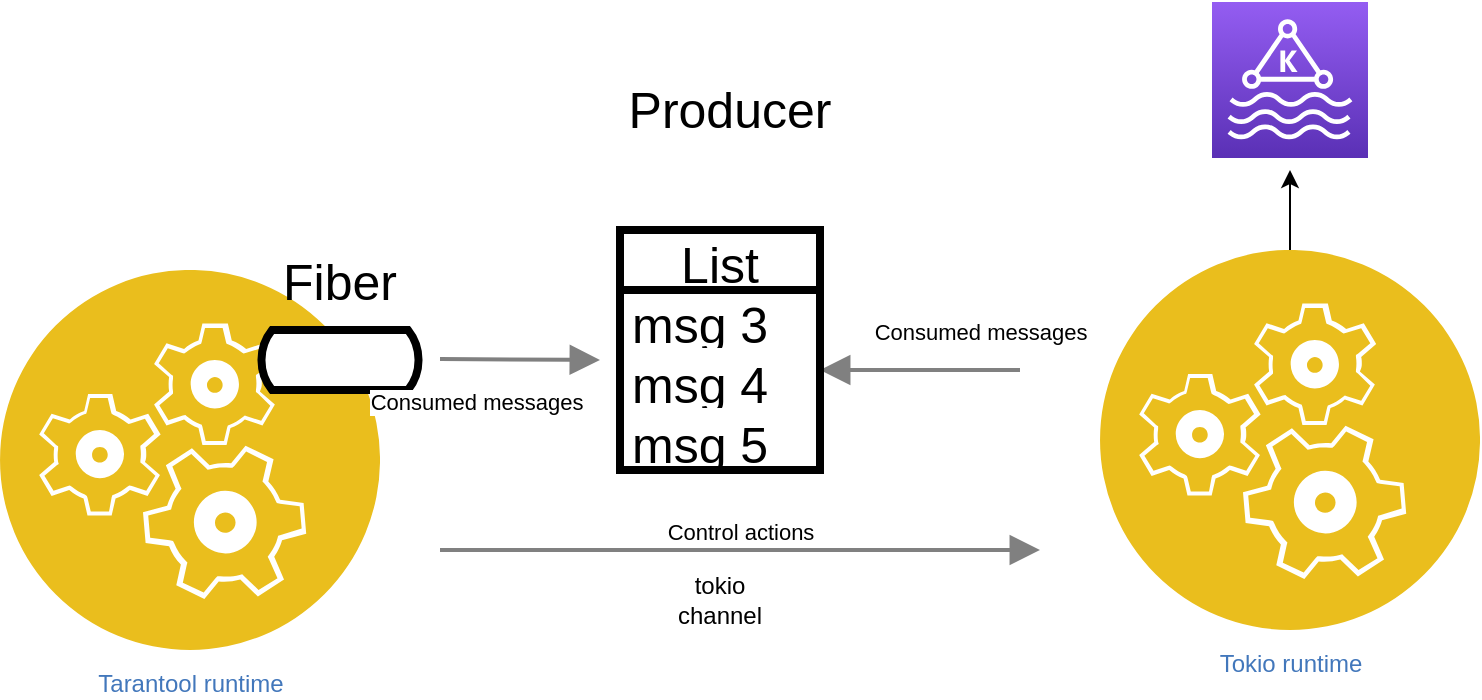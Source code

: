 <mxfile version="20.3.3" type="github">
  <diagram id="BBdMV6wN7t9QVAJxf9YU" name="Страница 1">
    <mxGraphModel dx="1422" dy="719" grid="1" gridSize="10" guides="1" tooltips="1" connect="1" arrows="1" fold="1" page="1" pageScale="1" pageWidth="827" pageHeight="1169" math="0" shadow="0">
      <root>
        <mxCell id="0" />
        <mxCell id="1" parent="0" />
        <mxCell id="xX1d_u2cj6ISWFL5Umoz-1" value="Tarantool runtime" style="aspect=fixed;perimeter=ellipsePerimeter;html=1;align=center;shadow=0;dashed=0;fontColor=#4277BB;labelBackgroundColor=#ffffff;fontSize=12;spacingTop=3;image;image=img/lib/ibm/applications/runtime_services.svg;" vertex="1" parent="1">
          <mxGeometry x="30" y="260" width="190" height="190" as="geometry" />
        </mxCell>
        <mxCell id="xX1d_u2cj6ISWFL5Umoz-9" style="edgeStyle=orthogonalEdgeStyle;rounded=0;orthogonalLoop=1;jettySize=auto;html=1;" edge="1" parent="1" source="xX1d_u2cj6ISWFL5Umoz-2">
          <mxGeometry relative="1" as="geometry">
            <mxPoint x="675" y="210" as="targetPoint" />
          </mxGeometry>
        </mxCell>
        <mxCell id="xX1d_u2cj6ISWFL5Umoz-2" value="Tokio runtime" style="aspect=fixed;perimeter=ellipsePerimeter;html=1;align=center;shadow=0;dashed=0;fontColor=#4277BB;labelBackgroundColor=#ffffff;fontSize=12;spacingTop=3;image;image=img/lib/ibm/applications/runtime_services.svg;" vertex="1" parent="1">
          <mxGeometry x="580" y="250" width="190" height="190" as="geometry" />
        </mxCell>
        <mxCell id="xX1d_u2cj6ISWFL5Umoz-3" value="" style="sketch=0;points=[[0,0,0],[0.25,0,0],[0.5,0,0],[0.75,0,0],[1,0,0],[0,1,0],[0.25,1,0],[0.5,1,0],[0.75,1,0],[1,1,0],[0,0.25,0],[0,0.5,0],[0,0.75,0],[1,0.25,0],[1,0.5,0],[1,0.75,0]];outlineConnect=0;fontColor=#232F3E;gradientColor=#945DF2;gradientDirection=north;fillColor=#5A30B5;strokeColor=#ffffff;dashed=0;verticalLabelPosition=bottom;verticalAlign=top;align=center;html=1;fontSize=12;fontStyle=0;aspect=fixed;shape=mxgraph.aws4.resourceIcon;resIcon=mxgraph.aws4.managed_streaming_for_kafka;" vertex="1" parent="1">
          <mxGeometry x="636" y="126" width="78" height="78" as="geometry" />
        </mxCell>
        <mxCell id="xX1d_u2cj6ISWFL5Umoz-4" value="Control actions" style="edgeStyle=none;html=1;strokeColor=#808080;endArrow=block;endSize=10;dashed=0;verticalAlign=bottom;strokeWidth=2;rounded=0;" edge="1" parent="1">
          <mxGeometry width="160" relative="1" as="geometry">
            <mxPoint x="250" y="400" as="sourcePoint" />
            <mxPoint x="550" y="400" as="targetPoint" />
          </mxGeometry>
        </mxCell>
        <mxCell id="xX1d_u2cj6ISWFL5Umoz-5" value="Producer" style="text;html=1;strokeColor=none;fillColor=none;align=center;verticalAlign=middle;whiteSpace=wrap;rounded=0;strokeWidth=4;fontSize=25;" vertex="1" parent="1">
          <mxGeometry x="330" y="154" width="130" height="50" as="geometry" />
        </mxCell>
        <mxCell id="xX1d_u2cj6ISWFL5Umoz-6" value="Consumed messages" style="edgeStyle=none;html=1;strokeColor=#808080;endArrow=block;endSize=10;dashed=0;verticalAlign=bottom;strokeWidth=2;rounded=0;" edge="1" parent="1">
          <mxGeometry x="-0.6" y="-10" width="160" relative="1" as="geometry">
            <mxPoint x="540" y="310" as="sourcePoint" />
            <mxPoint x="440" y="310" as="targetPoint" />
            <mxPoint as="offset" />
          </mxGeometry>
        </mxCell>
        <mxCell id="xX1d_u2cj6ISWFL5Umoz-12" value="Fiber" style="text;html=1;strokeColor=none;fillColor=none;align=center;verticalAlign=middle;whiteSpace=wrap;rounded=0;strokeWidth=4;fontSize=25;" vertex="1" parent="1">
          <mxGeometry x="170" y="250" width="60" height="30" as="geometry" />
        </mxCell>
        <mxCell id="xX1d_u2cj6ISWFL5Umoz-13" value="" style="html=1;dashed=0;whitespace=wrap;shape=mxgraph.dfd.loop;strokeWidth=4;fontSize=25;" vertex="1" parent="1">
          <mxGeometry x="160" y="290" width="80" height="30" as="geometry" />
        </mxCell>
        <mxCell id="xX1d_u2cj6ISWFL5Umoz-14" value="List" style="swimlane;fontStyle=0;childLayout=stackLayout;horizontal=1;startSize=30;horizontalStack=0;resizeParent=1;resizeParentMax=0;resizeLast=0;collapsible=1;marginBottom=0;strokeWidth=4;fontSize=25;" vertex="1" parent="1">
          <mxGeometry x="340" y="240" width="100" height="120" as="geometry" />
        </mxCell>
        <mxCell id="xX1d_u2cj6ISWFL5Umoz-15" value="msg 3" style="text;strokeColor=none;fillColor=none;align=left;verticalAlign=middle;spacingLeft=4;spacingRight=4;overflow=hidden;points=[[0,0.5],[1,0.5]];portConstraint=eastwest;rotatable=0;strokeWidth=4;fontSize=25;" vertex="1" parent="xX1d_u2cj6ISWFL5Umoz-14">
          <mxGeometry y="30" width="100" height="30" as="geometry" />
        </mxCell>
        <mxCell id="xX1d_u2cj6ISWFL5Umoz-16" value="msg 4" style="text;strokeColor=none;fillColor=none;align=left;verticalAlign=middle;spacingLeft=4;spacingRight=4;overflow=hidden;points=[[0,0.5],[1,0.5]];portConstraint=eastwest;rotatable=0;strokeWidth=4;fontSize=25;" vertex="1" parent="xX1d_u2cj6ISWFL5Umoz-14">
          <mxGeometry y="60" width="100" height="30" as="geometry" />
        </mxCell>
        <mxCell id="xX1d_u2cj6ISWFL5Umoz-17" value="msg 5" style="text;strokeColor=none;fillColor=none;align=left;verticalAlign=middle;spacingLeft=4;spacingRight=4;overflow=hidden;points=[[0,0.5],[1,0.5]];portConstraint=eastwest;rotatable=0;strokeWidth=4;fontSize=25;" vertex="1" parent="xX1d_u2cj6ISWFL5Umoz-14">
          <mxGeometry y="90" width="100" height="30" as="geometry" />
        </mxCell>
        <mxCell id="xX1d_u2cj6ISWFL5Umoz-18" value="Consumed messages" style="edgeStyle=none;html=1;strokeColor=#808080;endArrow=block;endSize=10;dashed=0;verticalAlign=bottom;strokeWidth=2;rounded=0;" edge="1" parent="1">
          <mxGeometry x="-0.556" y="-30" width="160" relative="1" as="geometry">
            <mxPoint x="250" y="304.5" as="sourcePoint" />
            <mxPoint x="330" y="305" as="targetPoint" />
            <mxPoint as="offset" />
          </mxGeometry>
        </mxCell>
        <mxCell id="xX1d_u2cj6ISWFL5Umoz-19" value="tokio channel" style="text;html=1;strokeColor=none;fillColor=none;align=center;verticalAlign=middle;whiteSpace=wrap;rounded=0;strokeWidth=4;fontSize=12;" vertex="1" parent="1">
          <mxGeometry x="360" y="410" width="60" height="30" as="geometry" />
        </mxCell>
      </root>
    </mxGraphModel>
  </diagram>
</mxfile>

